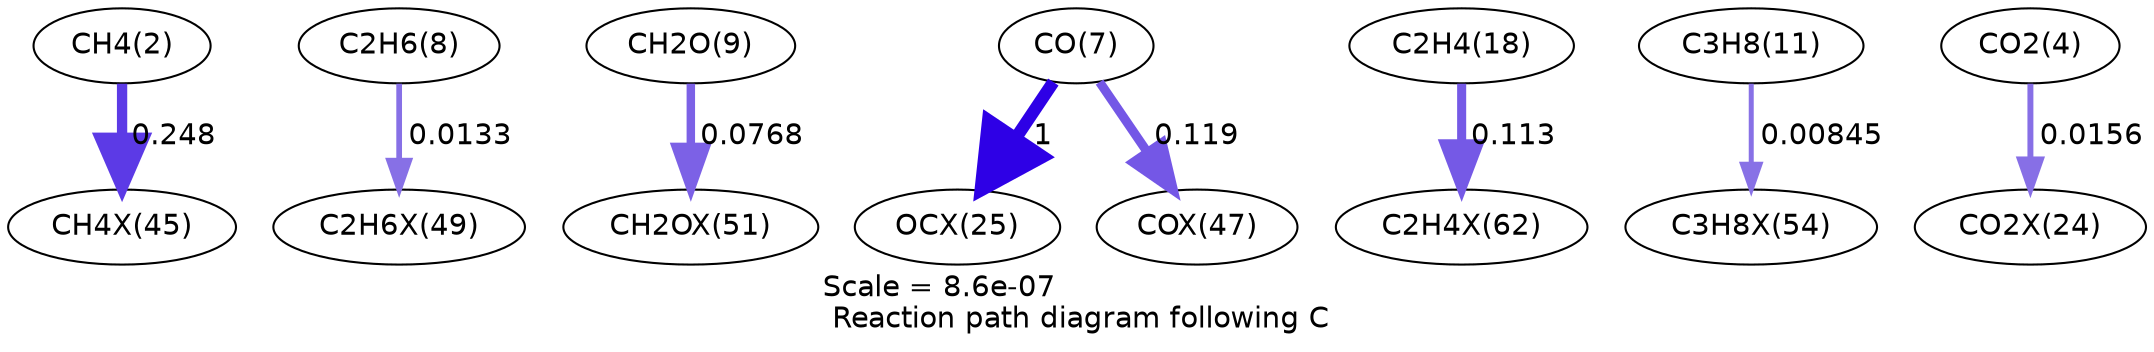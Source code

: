 digraph reaction_paths {
center=1;
s4 -> s56[fontname="Helvetica", penwidth=4.95, arrowsize=2.47, color="0.7, 0.748, 0.9"
, label=" 0.248"];
s10 -> s60[fontname="Helvetica", penwidth=2.74, arrowsize=1.37, color="0.7, 0.513, 0.9"
, label=" 0.0133"];
s11 -> s61[fontname="Helvetica", penwidth=4.06, arrowsize=2.03, color="0.7, 0.577, 0.9"
, label=" 0.0768"];
s9 -> s52[fontname="Helvetica", penwidth=6, arrowsize=3, color="0.7, 1.5, 0.9"
, label=" 1"];
s9 -> s58[fontname="Helvetica", penwidth=4.39, arrowsize=2.2, color="0.7, 0.619, 0.9"
, label=" 0.119"];
s20 -> s68[fontname="Helvetica", penwidth=4.35, arrowsize=2.18, color="0.7, 0.613, 0.9"
, label=" 0.113"];
s13 -> s62[fontname="Helvetica", penwidth=2.4, arrowsize=1.2, color="0.7, 0.508, 0.9"
, label=" 0.00845"];
s6 -> s51[fontname="Helvetica", penwidth=2.86, arrowsize=1.43, color="0.7, 0.516, 0.9"
, label=" 0.0156"];
s4 [ fontname="Helvetica", label="CH4(2)"];
s6 [ fontname="Helvetica", label="CO2(4)"];
s9 [ fontname="Helvetica", label="CO(7)"];
s10 [ fontname="Helvetica", label="C2H6(8)"];
s11 [ fontname="Helvetica", label="CH2O(9)"];
s13 [ fontname="Helvetica", label="C3H8(11)"];
s20 [ fontname="Helvetica", label="C2H4(18)"];
s51 [ fontname="Helvetica", label="CO2X(24)"];
s52 [ fontname="Helvetica", label="OCX(25)"];
s56 [ fontname="Helvetica", label="CH4X(45)"];
s58 [ fontname="Helvetica", label="COX(47)"];
s60 [ fontname="Helvetica", label="C2H6X(49)"];
s61 [ fontname="Helvetica", label="CH2OX(51)"];
s62 [ fontname="Helvetica", label="C3H8X(54)"];
s68 [ fontname="Helvetica", label="C2H4X(62)"];
 label = "Scale = 8.6e-07\l Reaction path diagram following C";
 fontname = "Helvetica";
}
